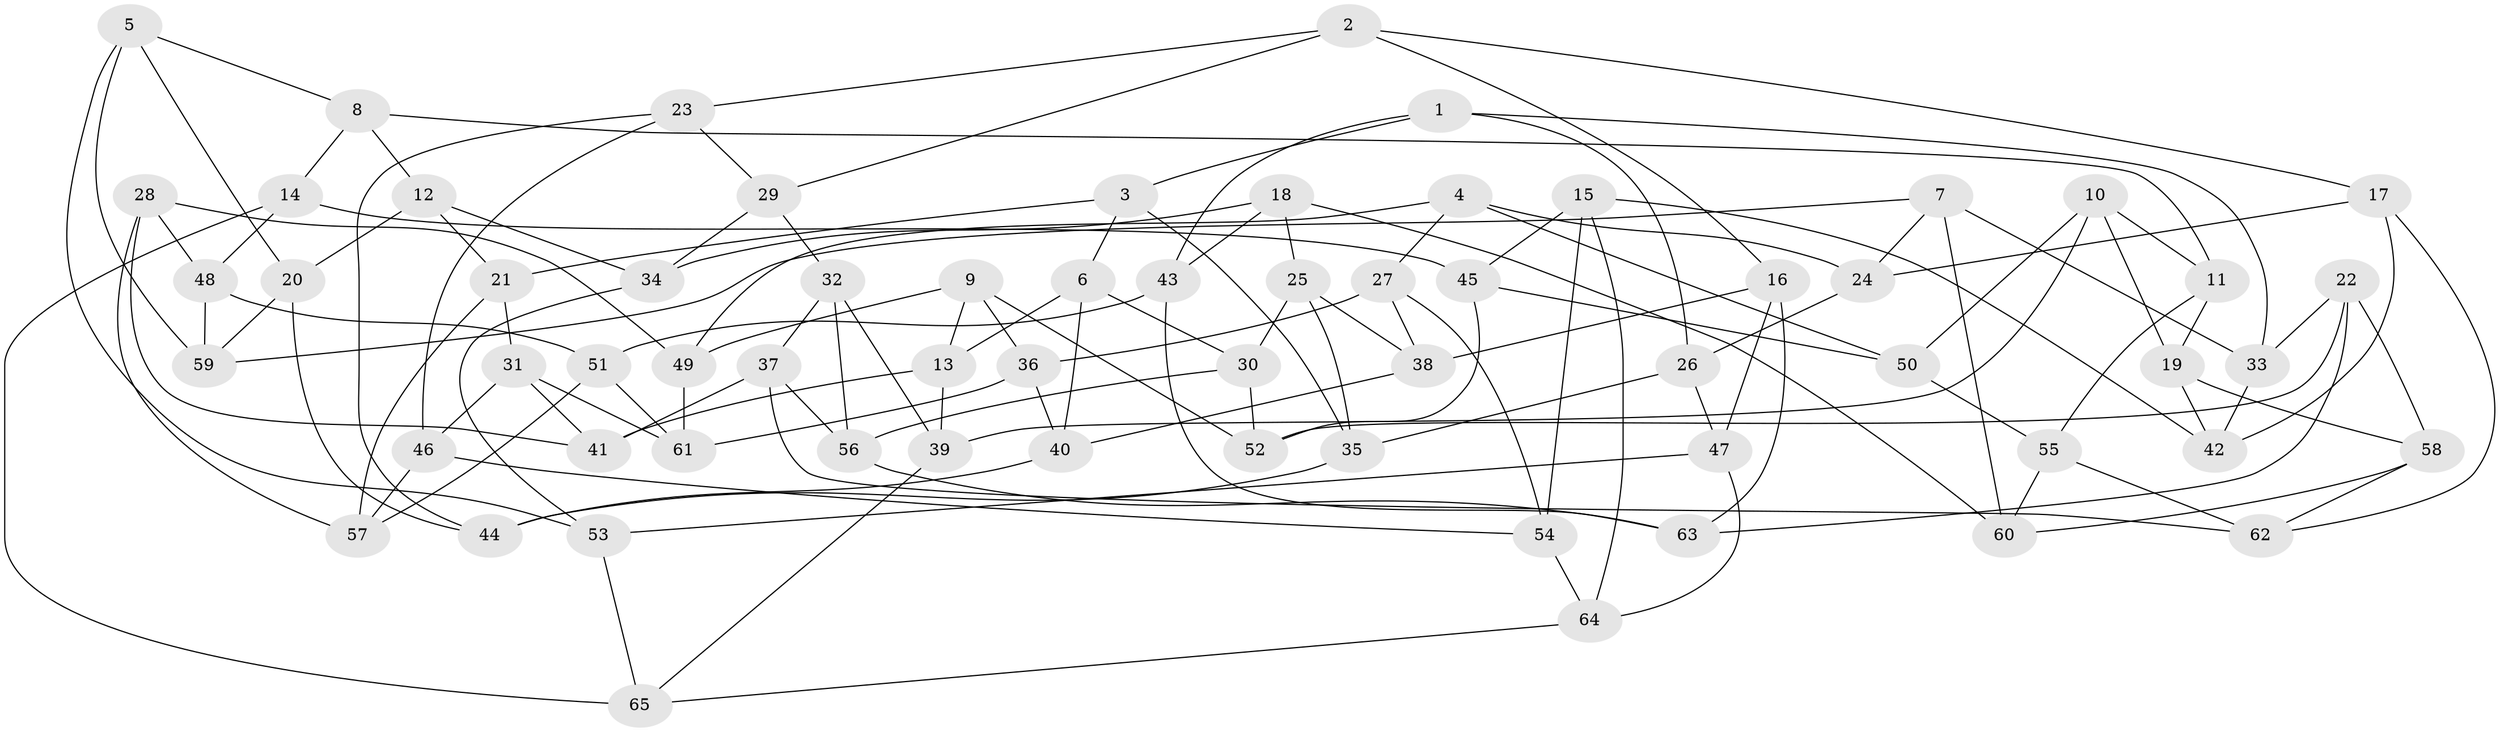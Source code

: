 // Generated by graph-tools (version 1.1) at 2025/16/03/09/25 04:16:33]
// undirected, 65 vertices, 130 edges
graph export_dot {
graph [start="1"]
  node [color=gray90,style=filled];
  1;
  2;
  3;
  4;
  5;
  6;
  7;
  8;
  9;
  10;
  11;
  12;
  13;
  14;
  15;
  16;
  17;
  18;
  19;
  20;
  21;
  22;
  23;
  24;
  25;
  26;
  27;
  28;
  29;
  30;
  31;
  32;
  33;
  34;
  35;
  36;
  37;
  38;
  39;
  40;
  41;
  42;
  43;
  44;
  45;
  46;
  47;
  48;
  49;
  50;
  51;
  52;
  53;
  54;
  55;
  56;
  57;
  58;
  59;
  60;
  61;
  62;
  63;
  64;
  65;
  1 -- 43;
  1 -- 33;
  1 -- 26;
  1 -- 3;
  2 -- 29;
  2 -- 17;
  2 -- 23;
  2 -- 16;
  3 -- 6;
  3 -- 21;
  3 -- 35;
  4 -- 24;
  4 -- 27;
  4 -- 49;
  4 -- 50;
  5 -- 8;
  5 -- 59;
  5 -- 53;
  5 -- 20;
  6 -- 13;
  6 -- 30;
  6 -- 40;
  7 -- 59;
  7 -- 33;
  7 -- 60;
  7 -- 24;
  8 -- 12;
  8 -- 11;
  8 -- 14;
  9 -- 49;
  9 -- 13;
  9 -- 52;
  9 -- 36;
  10 -- 50;
  10 -- 11;
  10 -- 19;
  10 -- 39;
  11 -- 19;
  11 -- 55;
  12 -- 20;
  12 -- 21;
  12 -- 34;
  13 -- 41;
  13 -- 39;
  14 -- 65;
  14 -- 48;
  14 -- 45;
  15 -- 64;
  15 -- 42;
  15 -- 45;
  15 -- 54;
  16 -- 38;
  16 -- 47;
  16 -- 63;
  17 -- 42;
  17 -- 62;
  17 -- 24;
  18 -- 34;
  18 -- 60;
  18 -- 25;
  18 -- 43;
  19 -- 58;
  19 -- 42;
  20 -- 59;
  20 -- 44;
  21 -- 31;
  21 -- 57;
  22 -- 63;
  22 -- 58;
  22 -- 33;
  22 -- 52;
  23 -- 46;
  23 -- 44;
  23 -- 29;
  24 -- 26;
  25 -- 38;
  25 -- 35;
  25 -- 30;
  26 -- 35;
  26 -- 47;
  27 -- 38;
  27 -- 36;
  27 -- 54;
  28 -- 41;
  28 -- 57;
  28 -- 49;
  28 -- 48;
  29 -- 34;
  29 -- 32;
  30 -- 56;
  30 -- 52;
  31 -- 61;
  31 -- 46;
  31 -- 41;
  32 -- 39;
  32 -- 37;
  32 -- 56;
  33 -- 42;
  34 -- 53;
  35 -- 44;
  36 -- 40;
  36 -- 61;
  37 -- 56;
  37 -- 41;
  37 -- 62;
  38 -- 40;
  39 -- 65;
  40 -- 44;
  43 -- 51;
  43 -- 63;
  45 -- 52;
  45 -- 50;
  46 -- 57;
  46 -- 54;
  47 -- 64;
  47 -- 53;
  48 -- 59;
  48 -- 51;
  49 -- 61;
  50 -- 55;
  51 -- 57;
  51 -- 61;
  53 -- 65;
  54 -- 64;
  55 -- 62;
  55 -- 60;
  56 -- 63;
  58 -- 60;
  58 -- 62;
  64 -- 65;
}
